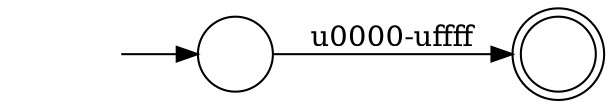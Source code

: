 digraph Automaton {
  rankdir = LR;
  0 [shape=circle,label=""];
  initial [shape=plaintext,label=""];
  initial -> 0
  0 -> 1 [label="\u0000-\uffff"]
  1 [shape=doublecircle,label=""];
}

